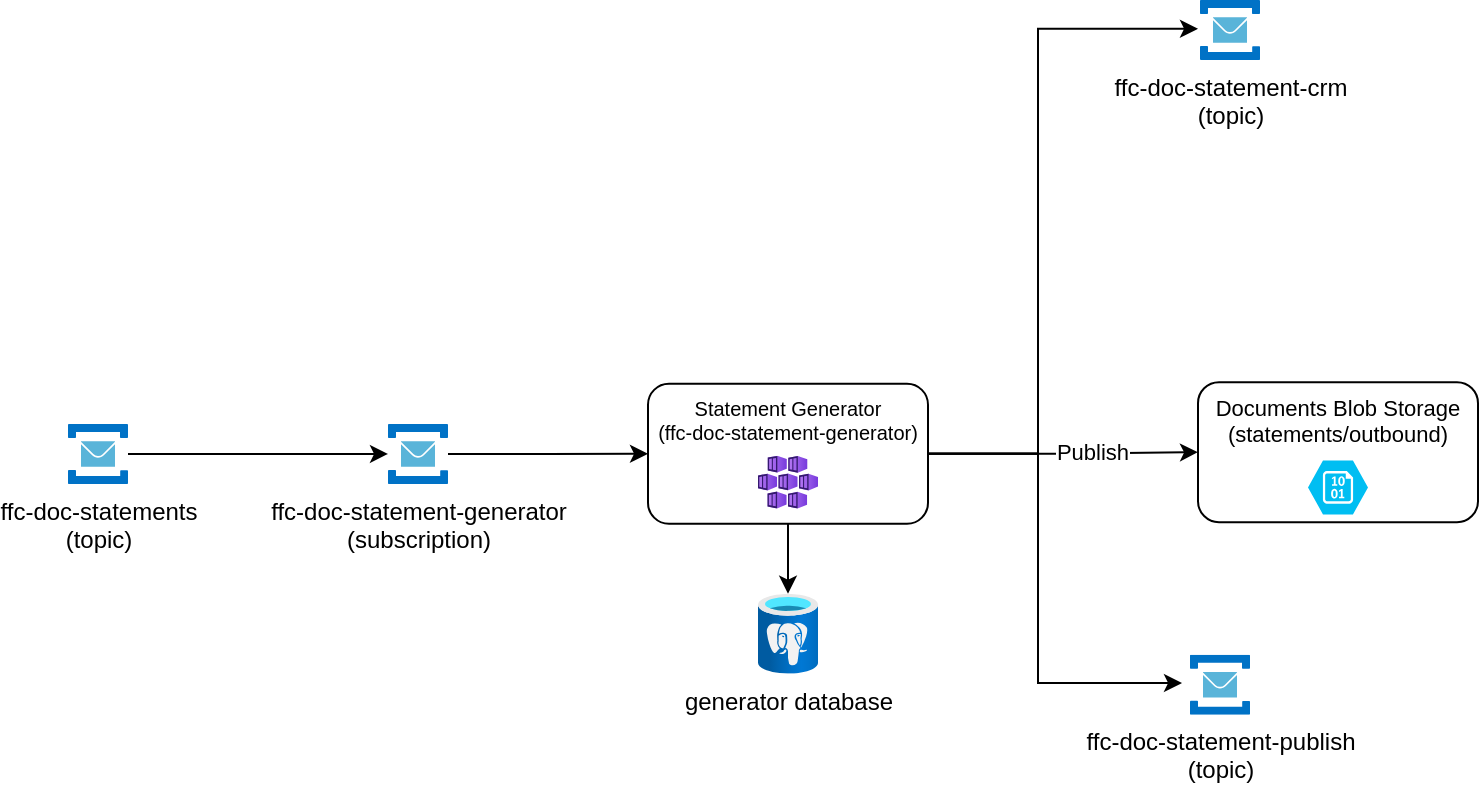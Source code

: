 <mxfile version="21.0.1" type="device"><diagram id="wzcgfyezNRNZyX0hR7Nq" name="Page-1"><mxGraphModel dx="5088" dy="-934" grid="1" gridSize="10" guides="1" tooltips="1" connect="1" arrows="1" fold="1" page="1" pageScale="1" pageWidth="827" pageHeight="1169" math="0" shadow="0"><root><mxCell id="0"/><mxCell id="1" parent="0"/><mxCell id="ebU-1M2y5BI-0xF-RxCN-4" value="" style="edgeStyle=orthogonalEdgeStyle;rounded=0;orthogonalLoop=1;jettySize=auto;html=1;" edge="1" parent="1" source="ebU-1M2y5BI-0xF-RxCN-5" target="ebU-1M2y5BI-0xF-RxCN-7"><mxGeometry relative="1" as="geometry"/></mxCell><mxCell id="ebU-1M2y5BI-0xF-RxCN-5" value="ffc-doc-statements&lt;br&gt;(topic)" style="sketch=0;aspect=fixed;html=1;points=[];align=center;image;fontSize=12;image=img/lib/mscae/Service_Bus.svg;" vertex="1" parent="1"><mxGeometry x="-2430" y="2591.99" width="30" height="30" as="geometry"/></mxCell><mxCell id="ebU-1M2y5BI-0xF-RxCN-6" value="" style="edgeStyle=orthogonalEdgeStyle;rounded=0;orthogonalLoop=1;jettySize=auto;html=1;entryX=0;entryY=0.5;entryDx=0;entryDy=0;" edge="1" parent="1" source="ebU-1M2y5BI-0xF-RxCN-7" target="ebU-1M2y5BI-0xF-RxCN-14"><mxGeometry relative="1" as="geometry"><mxPoint x="-2158.75" y="2606.99" as="targetPoint"/></mxGeometry></mxCell><mxCell id="ebU-1M2y5BI-0xF-RxCN-7" value="ffc-doc-statement-generator&lt;br&gt;(subscription)" style="sketch=0;aspect=fixed;html=1;points=[];align=center;image;fontSize=12;image=img/lib/mscae/Service_Bus.svg;" vertex="1" parent="1"><mxGeometry x="-2270" y="2591.99" width="30" height="30" as="geometry"/></mxCell><mxCell id="ebU-1M2y5BI-0xF-RxCN-8" value="Documents Blob Storage&lt;br style=&quot;font-size: 11px;&quot;&gt;(statements/outbound)" style="rounded=1;whiteSpace=wrap;html=1;verticalAlign=top;fontSize=11;" vertex="1" parent="1"><mxGeometry x="-1865" y="2571.09" width="140" height="70" as="geometry"/></mxCell><mxCell id="ebU-1M2y5BI-0xF-RxCN-9" value="" style="verticalLabelPosition=bottom;html=1;verticalAlign=top;align=center;strokeColor=none;fillColor=#00BEF2;shape=mxgraph.azure.storage_blob;aspect=fixed;" vertex="1" parent="1"><mxGeometry x="-1810" y="2610.2" width="30" height="27" as="geometry"/></mxCell><mxCell id="ebU-1M2y5BI-0xF-RxCN-10" style="edgeStyle=orthogonalEdgeStyle;rounded=0;orthogonalLoop=1;jettySize=auto;html=1;" edge="1" parent="1" source="ebU-1M2y5BI-0xF-RxCN-14" target="ebU-1M2y5BI-0xF-RxCN-16"><mxGeometry relative="1" as="geometry"/></mxCell><mxCell id="ebU-1M2y5BI-0xF-RxCN-11" style="edgeStyle=orthogonalEdgeStyle;rounded=0;orthogonalLoop=1;jettySize=auto;html=1;exitX=1;exitY=0.5;exitDx=0;exitDy=0;entryX=-0.033;entryY=0.479;entryDx=0;entryDy=0;entryPerimeter=0;" edge="1" parent="1" source="ebU-1M2y5BI-0xF-RxCN-14" target="ebU-1M2y5BI-0xF-RxCN-20"><mxGeometry relative="1" as="geometry"><Array as="points"><mxPoint x="-1945" y="2606.87"/><mxPoint x="-1945" y="2394.87"/></Array></mxGeometry></mxCell><mxCell id="ebU-1M2y5BI-0xF-RxCN-12" style="edgeStyle=orthogonalEdgeStyle;rounded=0;orthogonalLoop=1;jettySize=auto;html=1;" edge="1" parent="1" source="ebU-1M2y5BI-0xF-RxCN-14" target="ebU-1M2y5BI-0xF-RxCN-8"><mxGeometry relative="1" as="geometry"/></mxCell><mxCell id="ebU-1M2y5BI-0xF-RxCN-13" value="Publish" style="edgeLabel;html=1;align=center;verticalAlign=middle;resizable=0;points=[];" vertex="1" connectable="0" parent="ebU-1M2y5BI-0xF-RxCN-12"><mxGeometry x="0.219" relative="1" as="geometry"><mxPoint as="offset"/></mxGeometry></mxCell><mxCell id="ebU-1M2y5BI-0xF-RxCN-14" value="Statement Generator&lt;br style=&quot;font-size: 10px;&quot;&gt;(ffc-doc-statement-generator)" style="rounded=1;whiteSpace=wrap;html=1;verticalAlign=top;fontSize=10;" vertex="1" parent="1"><mxGeometry x="-2140" y="2571.87" width="140" height="70" as="geometry"/></mxCell><mxCell id="ebU-1M2y5BI-0xF-RxCN-15" value="" style="aspect=fixed;html=1;points=[];align=center;image;fontSize=12;image=img/lib/azure2/compute/Kubernetes_Services.svg;" vertex="1" parent="1"><mxGeometry x="-2085" y="2607.87" width="30" height="26.47" as="geometry"/></mxCell><mxCell id="ebU-1M2y5BI-0xF-RxCN-16" value="generator database" style="aspect=fixed;html=1;points=[];align=center;image;fontSize=12;image=img/lib/azure2/databases/Azure_Database_PostgreSQL_Server.svg;" vertex="1" parent="1"><mxGeometry x="-2085" y="2676.87" width="30" height="40" as="geometry"/></mxCell><mxCell id="ebU-1M2y5BI-0xF-RxCN-17" value="" style="edgeStyle=orthogonalEdgeStyle;rounded=0;orthogonalLoop=1;jettySize=auto;html=1;entryX=-0.133;entryY=0.472;entryDx=0;entryDy=0;entryPerimeter=0;" edge="1" parent="1" target="ebU-1M2y5BI-0xF-RxCN-18"><mxGeometry relative="1" as="geometry"><mxPoint x="-2000.0" y="2606.76" as="sourcePoint"/><Array as="points"><mxPoint x="-1945" y="2606.87"/><mxPoint x="-1945" y="2721.87"/></Array></mxGeometry></mxCell><mxCell id="ebU-1M2y5BI-0xF-RxCN-18" value="ffc-doc-statement-publish&lt;br&gt;(topic)" style="sketch=0;aspect=fixed;html=1;points=[];align=center;image;fontSize=12;image=img/lib/mscae/Service_Bus.svg;" vertex="1" parent="1"><mxGeometry x="-1869" y="2707.37" width="30" height="30" as="geometry"/></mxCell><mxCell id="ebU-1M2y5BI-0xF-RxCN-20" value="ffc-doc-statement-crm&lt;br&gt;(topic)" style="sketch=0;aspect=fixed;html=1;points=[];align=center;image;fontSize=12;image=img/lib/mscae/Service_Bus.svg;" vertex="1" parent="1"><mxGeometry x="-1864" y="2380" width="30" height="30" as="geometry"/></mxCell><mxCell id="ebU-1M2y5BI-0xF-RxCN-21" value="" style="shape=image;html=1;verticalAlign=top;verticalLabelPosition=bottom;labelBackgroundColor=#ffffff;imageAspect=0;aspect=fixed;image=https://cdn4.iconfinder.com/data/icons/file-extensions-1/64/pdfs-128.png" vertex="1" parent="1"><mxGeometry x="-1898" y="2571.09" width="30" height="30" as="geometry"/></mxCell></root></mxGraphModel></diagram></mxfile>